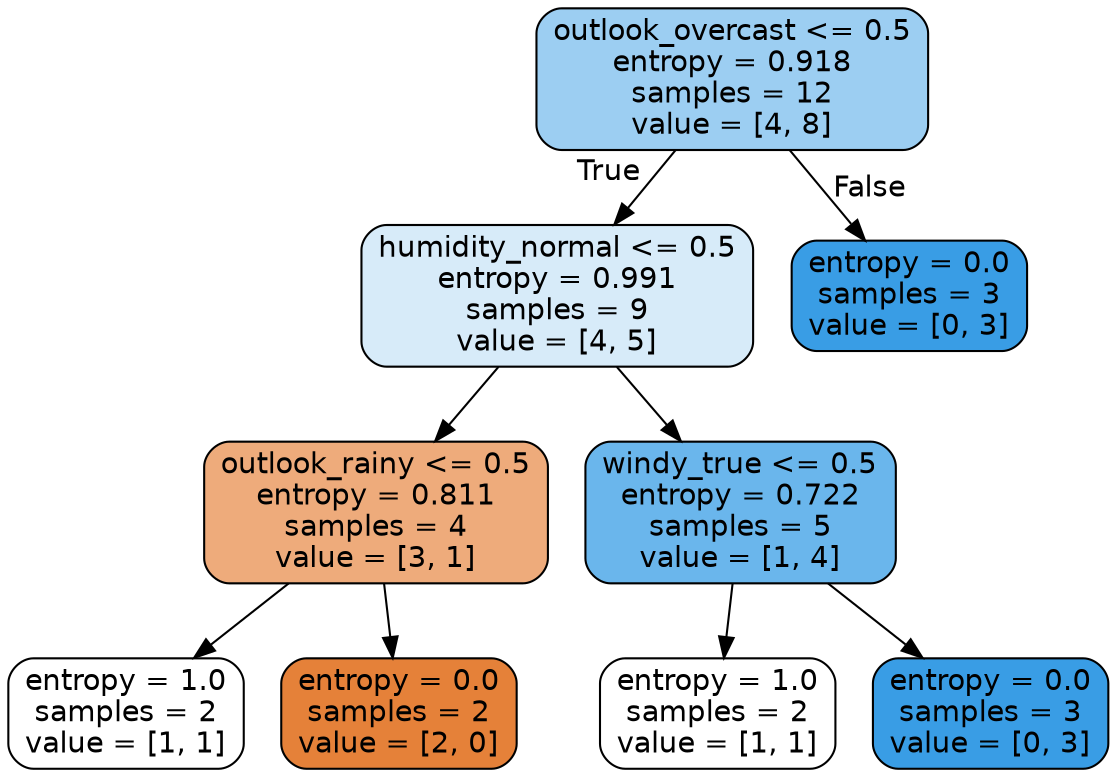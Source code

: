 digraph Tree {
node [shape=box, style="filled, rounded", color="black", fontname=helvetica] ;
edge [fontname=helvetica] ;
0 [label="outlook_overcast <= 0.5\nentropy = 0.918\nsamples = 12\nvalue = [4, 8]", fillcolor="#399de57f"] ;
1 [label="humidity_normal <= 0.5\nentropy = 0.991\nsamples = 9\nvalue = [4, 5]", fillcolor="#399de533"] ;
0 -> 1 [labeldistance=2.5, labelangle=45, headlabel="True"] ;
2 [label="outlook_rainy <= 0.5\nentropy = 0.811\nsamples = 4\nvalue = [3, 1]", fillcolor="#e58139aa"] ;
1 -> 2 ;
3 [label="entropy = 1.0\nsamples = 2\nvalue = [1, 1]", fillcolor="#e5813900"] ;
2 -> 3 ;
4 [label="entropy = 0.0\nsamples = 2\nvalue = [2, 0]", fillcolor="#e58139ff"] ;
2 -> 4 ;
5 [label="windy_true <= 0.5\nentropy = 0.722\nsamples = 5\nvalue = [1, 4]", fillcolor="#399de5bf"] ;
1 -> 5 ;
6 [label="entropy = 1.0\nsamples = 2\nvalue = [1, 1]", fillcolor="#e5813900"] ;
5 -> 6 ;
7 [label="entropy = 0.0\nsamples = 3\nvalue = [0, 3]", fillcolor="#399de5ff"] ;
5 -> 7 ;
8 [label="entropy = 0.0\nsamples = 3\nvalue = [0, 3]", fillcolor="#399de5ff"] ;
0 -> 8 [labeldistance=2.5, labelangle=-45, headlabel="False"] ;
}